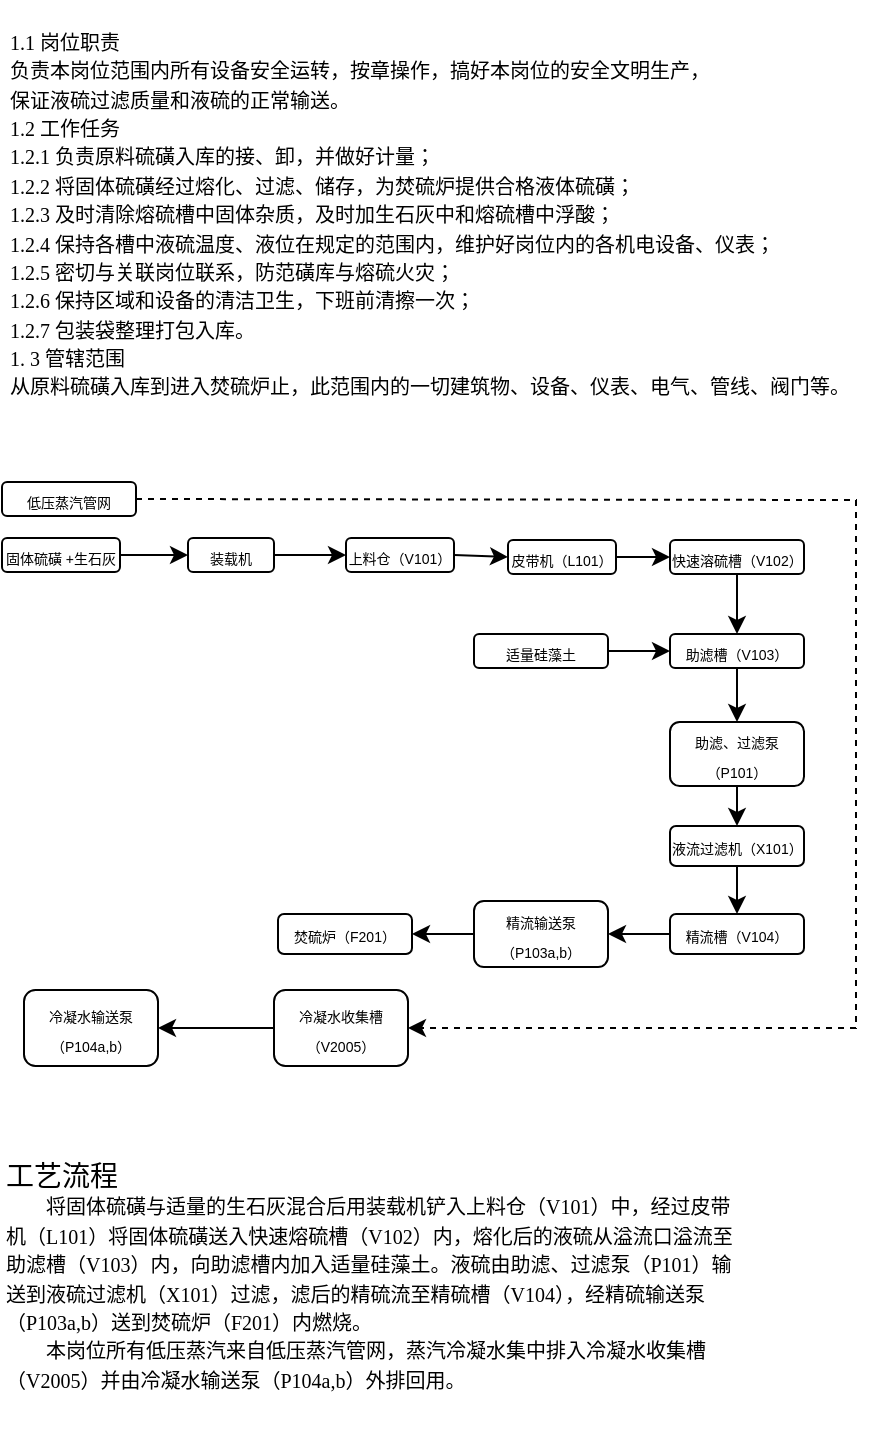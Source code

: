 <mxfile version="28.1.2" pages="3">
  <diagram name="熔硫" id="gA8q7avwRrpRbDtcXes5">
    <mxGraphModel dx="630" dy="381" grid="0" gridSize="10" guides="1" tooltips="1" connect="1" arrows="1" fold="1" page="1" pageScale="1" pageWidth="827" pageHeight="1169" math="0" shadow="0">
      <root>
        <mxCell id="0" />
        <mxCell id="1" parent="0" />
        <mxCell id="WBcMtoC_5MCELgaeJtg4-2" value="&lt;font style=&quot;font-size: 7px;&quot;&gt;固体硫磺 +生石灰&lt;/font&gt;" style="rounded=1;whiteSpace=wrap;html=1;align=center;" parent="1" vertex="1">
          <mxGeometry x="196" y="299" width="59" height="17" as="geometry" />
        </mxCell>
        <mxCell id="WBcMtoC_5MCELgaeJtg4-4" value="&lt;font style=&quot;font-size: 7px;&quot;&gt;装载机&lt;/font&gt;" style="rounded=1;whiteSpace=wrap;html=1;align=center;" parent="1" vertex="1">
          <mxGeometry x="289" y="299" width="43" height="17" as="geometry" />
        </mxCell>
        <mxCell id="WBcMtoC_5MCELgaeJtg4-5" value="" style="endArrow=classic;html=1;rounded=0;exitX=1;exitY=0.5;exitDx=0;exitDy=0;entryX=0;entryY=0.5;entryDx=0;entryDy=0;fontSize=6;" parent="1" source="WBcMtoC_5MCELgaeJtg4-2" target="WBcMtoC_5MCELgaeJtg4-4" edge="1">
          <mxGeometry width="50" height="50" relative="1" as="geometry">
            <mxPoint x="344" y="446" as="sourcePoint" />
            <mxPoint x="394" y="396" as="targetPoint" />
          </mxGeometry>
        </mxCell>
        <mxCell id="WBcMtoC_5MCELgaeJtg4-6" value="&lt;font style=&quot;font-size: 7px;&quot;&gt;上料仓（V101）&lt;/font&gt;" style="rounded=1;whiteSpace=wrap;html=1;align=center;" parent="1" vertex="1">
          <mxGeometry x="368" y="299" width="54" height="17" as="geometry" />
        </mxCell>
        <mxCell id="WBcMtoC_5MCELgaeJtg4-7" value="" style="endArrow=classic;html=1;rounded=0;entryX=0;entryY=0.5;entryDx=0;entryDy=0;exitX=1;exitY=0.5;exitDx=0;exitDy=0;" parent="1" source="WBcMtoC_5MCELgaeJtg4-4" target="WBcMtoC_5MCELgaeJtg4-6" edge="1">
          <mxGeometry width="50" height="50" relative="1" as="geometry">
            <mxPoint x="331" y="309" as="sourcePoint" />
            <mxPoint x="394" y="396" as="targetPoint" />
          </mxGeometry>
        </mxCell>
        <mxCell id="WBcMtoC_5MCELgaeJtg4-8" value="&lt;span style=&quot;font-size: 7px;&quot;&gt;皮带机（L101）&lt;/span&gt;" style="rounded=1;whiteSpace=wrap;html=1;align=center;" parent="1" vertex="1">
          <mxGeometry x="449" y="300" width="54" height="17" as="geometry" />
        </mxCell>
        <mxCell id="WBcMtoC_5MCELgaeJtg4-10" value="" style="endArrow=classic;html=1;rounded=0;exitX=1;exitY=0.5;exitDx=0;exitDy=0;entryX=0;entryY=0.5;entryDx=0;entryDy=0;" parent="1" source="WBcMtoC_5MCELgaeJtg4-6" target="WBcMtoC_5MCELgaeJtg4-8" edge="1">
          <mxGeometry width="50" height="50" relative="1" as="geometry">
            <mxPoint x="383" y="446" as="sourcePoint" />
            <mxPoint x="446" y="309" as="targetPoint" />
          </mxGeometry>
        </mxCell>
        <mxCell id="WBcMtoC_5MCELgaeJtg4-13" value="&lt;span style=&quot;font-size: 7px;&quot;&gt;快速溶硫槽（V102）&lt;/span&gt;" style="rounded=1;whiteSpace=wrap;html=1;align=center;" parent="1" vertex="1">
          <mxGeometry x="530" y="300" width="67" height="17" as="geometry" />
        </mxCell>
        <mxCell id="WBcMtoC_5MCELgaeJtg4-14" value="" style="endArrow=classic;html=1;rounded=0;exitX=1;exitY=0.5;exitDx=0;exitDy=0;entryX=0;entryY=0.5;entryDx=0;entryDy=0;" parent="1" source="WBcMtoC_5MCELgaeJtg4-8" target="WBcMtoC_5MCELgaeJtg4-13" edge="1">
          <mxGeometry width="50" height="50" relative="1" as="geometry">
            <mxPoint x="374" y="458" as="sourcePoint" />
            <mxPoint x="424" y="408" as="targetPoint" />
          </mxGeometry>
        </mxCell>
        <mxCell id="WBcMtoC_5MCELgaeJtg4-15" value="&lt;span style=&quot;font-size: 7px;&quot;&gt;助滤槽（V103）&lt;/span&gt;" style="rounded=1;whiteSpace=wrap;html=1;align=center;" parent="1" vertex="1">
          <mxGeometry x="530" y="347" width="67" height="17" as="geometry" />
        </mxCell>
        <mxCell id="WBcMtoC_5MCELgaeJtg4-17" value="" style="endArrow=classic;html=1;rounded=0;exitX=0.5;exitY=1;exitDx=0;exitDy=0;entryX=0.5;entryY=0;entryDx=0;entryDy=0;" parent="1" source="WBcMtoC_5MCELgaeJtg4-13" target="WBcMtoC_5MCELgaeJtg4-15" edge="1">
          <mxGeometry width="50" height="50" relative="1" as="geometry">
            <mxPoint x="405" y="458" as="sourcePoint" />
            <mxPoint x="455" y="408" as="targetPoint" />
          </mxGeometry>
        </mxCell>
        <mxCell id="WBcMtoC_5MCELgaeJtg4-19" value="&lt;span style=&quot;font-size: 7px;&quot;&gt;适量硅藻土&lt;/span&gt;" style="rounded=1;whiteSpace=wrap;html=1;align=center;" parent="1" vertex="1">
          <mxGeometry x="432" y="347" width="67" height="17" as="geometry" />
        </mxCell>
        <mxCell id="WBcMtoC_5MCELgaeJtg4-20" value="" style="endArrow=classic;html=1;rounded=0;exitX=1;exitY=0.5;exitDx=0;exitDy=0;entryX=0;entryY=0.5;entryDx=0;entryDy=0;" parent="1" source="WBcMtoC_5MCELgaeJtg4-19" target="WBcMtoC_5MCELgaeJtg4-15" edge="1">
          <mxGeometry width="50" height="50" relative="1" as="geometry">
            <mxPoint x="405" y="458" as="sourcePoint" />
            <mxPoint x="527" y="354" as="targetPoint" />
          </mxGeometry>
        </mxCell>
        <mxCell id="WBcMtoC_5MCELgaeJtg4-21" value="&lt;span style=&quot;font-size: 7px;&quot;&gt;助滤、过滤泵（P101）&lt;/span&gt;" style="rounded=1;whiteSpace=wrap;html=1;align=center;" parent="1" vertex="1">
          <mxGeometry x="530" y="391" width="67" height="32" as="geometry" />
        </mxCell>
        <mxCell id="WBcMtoC_5MCELgaeJtg4-22" value="" style="endArrow=classic;html=1;rounded=0;exitX=0.5;exitY=1;exitDx=0;exitDy=0;entryX=0.5;entryY=0;entryDx=0;entryDy=0;" parent="1" source="WBcMtoC_5MCELgaeJtg4-15" target="WBcMtoC_5MCELgaeJtg4-21" edge="1">
          <mxGeometry width="50" height="50" relative="1" as="geometry">
            <mxPoint x="405" y="458" as="sourcePoint" />
            <mxPoint x="455" y="408" as="targetPoint" />
          </mxGeometry>
        </mxCell>
        <mxCell id="WBcMtoC_5MCELgaeJtg4-23" value="&lt;span style=&quot;font-size: 7px;&quot;&gt;液流过滤机（X101）&lt;/span&gt;" style="rounded=1;whiteSpace=wrap;html=1;align=center;" parent="1" vertex="1">
          <mxGeometry x="530" y="443" width="67" height="20" as="geometry" />
        </mxCell>
        <mxCell id="WBcMtoC_5MCELgaeJtg4-24" value="" style="endArrow=classic;html=1;rounded=0;exitX=0.5;exitY=1;exitDx=0;exitDy=0;entryX=0.5;entryY=0;entryDx=0;entryDy=0;" parent="1" source="WBcMtoC_5MCELgaeJtg4-21" target="WBcMtoC_5MCELgaeJtg4-23" edge="1">
          <mxGeometry width="50" height="50" relative="1" as="geometry">
            <mxPoint x="405" y="458" as="sourcePoint" />
            <mxPoint x="455" y="408" as="targetPoint" />
          </mxGeometry>
        </mxCell>
        <mxCell id="WBcMtoC_5MCELgaeJtg4-25" value="&lt;span style=&quot;font-size: 7px;&quot;&gt;精流槽（V104）&lt;/span&gt;" style="rounded=1;whiteSpace=wrap;html=1;align=center;" parent="1" vertex="1">
          <mxGeometry x="530" y="487" width="67" height="20" as="geometry" />
        </mxCell>
        <mxCell id="WBcMtoC_5MCELgaeJtg4-26" value="" style="endArrow=classic;html=1;rounded=0;exitX=0.5;exitY=1;exitDx=0;exitDy=0;entryX=0.5;entryY=0;entryDx=0;entryDy=0;" parent="1" source="WBcMtoC_5MCELgaeJtg4-23" target="WBcMtoC_5MCELgaeJtg4-25" edge="1">
          <mxGeometry width="50" height="50" relative="1" as="geometry">
            <mxPoint x="405" y="458" as="sourcePoint" />
            <mxPoint x="455" y="408" as="targetPoint" />
          </mxGeometry>
        </mxCell>
        <mxCell id="WBcMtoC_5MCELgaeJtg4-27" value="&lt;span style=&quot;font-size: 7px;&quot;&gt;精流输送泵（P103a,b）&lt;/span&gt;" style="rounded=1;whiteSpace=wrap;html=1;align=center;" parent="1" vertex="1">
          <mxGeometry x="432" y="480.5" width="67" height="33" as="geometry" />
        </mxCell>
        <mxCell id="WBcMtoC_5MCELgaeJtg4-29" value="" style="endArrow=classic;html=1;rounded=0;exitX=0;exitY=0.5;exitDx=0;exitDy=0;entryX=1;entryY=0.5;entryDx=0;entryDy=0;" parent="1" source="WBcMtoC_5MCELgaeJtg4-25" target="WBcMtoC_5MCELgaeJtg4-27" edge="1">
          <mxGeometry width="50" height="50" relative="1" as="geometry">
            <mxPoint x="405" y="458" as="sourcePoint" />
            <mxPoint x="455" y="408" as="targetPoint" />
          </mxGeometry>
        </mxCell>
        <mxCell id="WBcMtoC_5MCELgaeJtg4-30" value="&lt;span style=&quot;font-size: 7px;&quot;&gt;焚硫炉（F201）&lt;/span&gt;" style="rounded=1;whiteSpace=wrap;html=1;align=center;" parent="1" vertex="1">
          <mxGeometry x="334" y="487" width="67" height="20" as="geometry" />
        </mxCell>
        <mxCell id="WBcMtoC_5MCELgaeJtg4-31" value="" style="endArrow=classic;html=1;rounded=0;exitX=0;exitY=0.5;exitDx=0;exitDy=0;entryX=1;entryY=0.5;entryDx=0;entryDy=0;" parent="1" source="WBcMtoC_5MCELgaeJtg4-27" target="WBcMtoC_5MCELgaeJtg4-30" edge="1">
          <mxGeometry width="50" height="50" relative="1" as="geometry">
            <mxPoint x="405" y="458" as="sourcePoint" />
            <mxPoint x="455" y="408" as="targetPoint" />
          </mxGeometry>
        </mxCell>
        <mxCell id="WBcMtoC_5MCELgaeJtg4-32" value="&lt;span style=&quot;font-size: 7px;&quot;&gt;冷凝水收集槽（V2005）&lt;/span&gt;" style="rounded=1;whiteSpace=wrap;html=1;align=center;" parent="1" vertex="1">
          <mxGeometry x="332" y="525" width="67" height="38" as="geometry" />
        </mxCell>
        <mxCell id="WBcMtoC_5MCELgaeJtg4-34" value="&lt;span style=&quot;font-size: 7px;&quot;&gt;冷凝水输送泵（P104a,b）&lt;/span&gt;" style="rounded=1;whiteSpace=wrap;html=1;align=center;" parent="1" vertex="1">
          <mxGeometry x="207" y="525" width="67" height="38" as="geometry" />
        </mxCell>
        <mxCell id="WBcMtoC_5MCELgaeJtg4-36" value="&lt;span style=&quot;font-size: 7px;&quot;&gt;低压蒸汽管网&lt;/span&gt;" style="rounded=1;whiteSpace=wrap;html=1;align=center;" parent="1" vertex="1">
          <mxGeometry x="196" y="271" width="67" height="17" as="geometry" />
        </mxCell>
        <mxCell id="WBcMtoC_5MCELgaeJtg4-40" value="" style="endArrow=classic;html=1;rounded=0;exitX=1;exitY=0.5;exitDx=0;exitDy=0;entryX=1;entryY=0.5;entryDx=0;entryDy=0;dashed=1;" parent="1" source="WBcMtoC_5MCELgaeJtg4-36" target="WBcMtoC_5MCELgaeJtg4-32" edge="1">
          <mxGeometry width="50" height="50" relative="1" as="geometry">
            <mxPoint x="405" y="458" as="sourcePoint" />
            <mxPoint x="667" y="292" as="targetPoint" />
            <Array as="points">
              <mxPoint x="623" y="280" />
              <mxPoint x="623" y="544" />
            </Array>
          </mxGeometry>
        </mxCell>
        <mxCell id="WBcMtoC_5MCELgaeJtg4-41" value="" style="endArrow=classic;html=1;rounded=0;entryX=1;entryY=0.5;entryDx=0;entryDy=0;exitX=0;exitY=0.5;exitDx=0;exitDy=0;" parent="1" source="WBcMtoC_5MCELgaeJtg4-32" target="WBcMtoC_5MCELgaeJtg4-34" edge="1">
          <mxGeometry width="50" height="50" relative="1" as="geometry">
            <mxPoint x="405" y="458" as="sourcePoint" />
            <mxPoint x="455" y="408" as="targetPoint" />
          </mxGeometry>
        </mxCell>
        <mxCell id="6eRk4w6924ohL_UdEgZ7-1" value="&lt;div&gt;&lt;span style=&quot;font-family: SimSun;&quot;&gt;&lt;font style=&quot;font-size: 10px;&quot;&gt;1.1 岗位职责&lt;br&gt;&lt;/font&gt;&lt;/span&gt;&lt;/div&gt;&lt;div&gt;&lt;span style=&quot;font-family: SimSun;&quot;&gt;&lt;font style=&quot;font-size: 10px;&quot;&gt;负责本岗位范围内所有设备安全运转，按章操作，搞好本岗位的安全文明生产，&lt;br&gt;&lt;/font&gt;&lt;/span&gt;&lt;/div&gt;&lt;div&gt;&lt;span style=&quot;font-family: SimSun;&quot;&gt;&lt;font style=&quot;font-size: 10px;&quot;&gt;保证液硫过滤质量和液硫的正常输送。&lt;br&gt;&lt;/font&gt;&lt;/span&gt;&lt;/div&gt;&lt;div&gt;&lt;span style=&quot;font-family: SimSun;&quot;&gt;&lt;font style=&quot;font-size: 10px;&quot;&gt;1.2 工作任务&lt;br&gt;&lt;/font&gt;&lt;/span&gt;&lt;/div&gt;&lt;div&gt;&lt;span style=&quot;font-family: SimSun;&quot;&gt;&lt;font style=&quot;font-size: 10px;&quot;&gt;1.2.1 负责原料硫磺入库的接、卸，并做好计量；&lt;br&gt;&lt;/font&gt;&lt;/span&gt;&lt;/div&gt;&lt;div&gt;&lt;span style=&quot;font-family: SimSun;&quot;&gt;&lt;font style=&quot;font-size: 10px;&quot;&gt;1.2.2 将固体硫磺经过熔化、过滤、储存，为焚硫炉提供合格液体硫磺；&lt;br&gt;&lt;/font&gt;&lt;/span&gt;&lt;/div&gt;&lt;div&gt;&lt;span style=&quot;font-family: SimSun;&quot;&gt;&lt;font style=&quot;font-size: 10px;&quot;&gt;1.2.3 及时清除熔硫槽中固体杂质，及时加生石灰中和熔硫槽中浮酸；&lt;br&gt;&lt;/font&gt;&lt;/span&gt;&lt;/div&gt;&lt;div&gt;&lt;span style=&quot;font-family: SimSun;&quot;&gt;&lt;font style=&quot;font-size: 10px;&quot;&gt;1.2.4 保持各槽中液硫温度、液位在规定的范围内，维护好岗位内的各机电设&lt;/font&gt;&lt;/span&gt;&lt;span style=&quot;font-size: 10px; font-family: SimSun; background-color: transparent; color: light-dark(rgb(0, 0, 0), rgb(255, 255, 255));&quot;&gt;备、仪表；&lt;/span&gt;&lt;/div&gt;&lt;div&gt;&lt;span style=&quot;font-family: SimSun;&quot;&gt;&lt;font style=&quot;font-size: 10px;&quot;&gt;1.2.5 密切与关联岗位联系，防范磺库与熔硫火灾；&lt;br&gt;&lt;/font&gt;&lt;/span&gt;&lt;/div&gt;&lt;div style=&quot;&quot;&gt;&lt;span style=&quot;font-family: SimSun;&quot;&gt;&lt;font style=&quot;font-size: 10px;&quot;&gt;1.2.6 保持区域和设备的清洁卫生，下班前清擦一次；&lt;br&gt;&lt;/font&gt;&lt;/span&gt;&lt;/div&gt;&lt;div&gt;&lt;span style=&quot;font-family: SimSun;&quot;&gt;&lt;font style=&quot;font-size: 10px;&quot;&gt;1.2.7 包装袋整理打包入库。&lt;br&gt;&lt;/font&gt;&lt;/span&gt;&lt;/div&gt;&lt;div&gt;&lt;span style=&quot;font-family: SimSun;&quot;&gt;&lt;font style=&quot;font-size: 10px;&quot;&gt;1. 3 管辖范围&lt;br&gt;&lt;/font&gt;&lt;/span&gt;&lt;/div&gt;&lt;div&gt;&lt;span style=&quot;font-family: SimSun;&quot;&gt;&lt;font style=&quot;font-size: 10px;&quot;&gt;从原料硫磺入库到进入焚硫炉止，此范围内的一切建筑物、设备、仪表、电气、&lt;/font&gt;&lt;/span&gt;&lt;span style=&quot;font-size: 10px; font-family: SimSun; background-color: transparent; color: light-dark(rgb(0, 0, 0), rgb(255, 255, 255));&quot;&gt;管线、阀门等。&amp;nbsp;&lt;/span&gt;&lt;/div&gt;&lt;div&gt;&lt;br&gt;&lt;/div&gt;" style="text;html=1;align=left;verticalAlign=middle;whiteSpace=wrap;rounded=0;" vertex="1" parent="1">
          <mxGeometry x="198" y="30" width="431.5" height="227" as="geometry" />
        </mxCell>
        <mxCell id="6eRk4w6924ohL_UdEgZ7-2" value="&lt;div&gt;&lt;font style=&quot;font-size: 14px;&quot;&gt;工艺流程&lt;/font&gt;&lt;br&gt;&lt;div&gt;&lt;span style=&quot;font-family: SimSun;&quot;&gt;&lt;font style=&quot;font-size: 10px;&quot;&gt;&lt;span style=&quot;white-space: pre;&quot;&gt;&#x9;&lt;/span&gt;将固体硫磺与适量的生石灰混合后用装载机铲入上料仓（V101）中，经过皮带&lt;br&gt;&lt;/font&gt;&lt;/span&gt;&lt;/div&gt;&lt;div&gt;&lt;span style=&quot;font-family: SimSun;&quot;&gt;&lt;font style=&quot;font-size: 10px;&quot;&gt;机（L101）将固体硫磺送入快速熔硫槽（V102）内，熔化后的液硫从溢流口溢流至&lt;br&gt;&lt;/font&gt;&lt;/span&gt;&lt;/div&gt;&lt;div&gt;&lt;span style=&quot;font-family: SimSun;&quot;&gt;&lt;font style=&quot;font-size: 10px;&quot;&gt;助滤槽（V103）内，向助滤槽内加入适量硅藻土。液硫由助滤、过滤泵（P101）输&lt;br&gt;&lt;/font&gt;&lt;/span&gt;&lt;/div&gt;&lt;div&gt;&lt;span style=&quot;font-family: SimSun;&quot;&gt;&lt;font style=&quot;font-size: 10px;&quot;&gt;送到液硫过滤机（X101）过滤，滤后的精硫流至精硫槽（V104），经精硫输送泵&lt;br&gt;&lt;/font&gt;&lt;/span&gt;&lt;/div&gt;&lt;div&gt;&lt;span style=&quot;font-family: SimSun;&quot;&gt;&lt;font style=&quot;font-size: 10px;&quot;&gt;（P103a,b）送到焚硫炉（F201）内燃烧。&lt;br&gt;&lt;/font&gt;&lt;/span&gt;&lt;/div&gt;&lt;div&gt;&lt;span style=&quot;font-family: SimSun;&quot;&gt;&lt;font style=&quot;font-size: 10px;&quot;&gt;&lt;span style=&quot;white-space: pre;&quot;&gt;&#x9;&lt;/span&gt;本岗位所有低压蒸汽来自低压蒸汽管网，蒸汽冷凝水集中排入冷凝水收集槽&lt;br&gt;&lt;/font&gt;&lt;/span&gt;&lt;/div&gt;&lt;div&gt;&lt;span style=&quot;font-family: SimSun;&quot;&gt;&lt;font style=&quot;font-size: 10px;&quot;&gt;（V2005）并由冷凝水输送泵（P104a,b）外排回用。&lt;/font&gt;&lt;/span&gt;&lt;/div&gt;&lt;br&gt;&lt;/div&gt;" style="text;html=1;align=left;verticalAlign=middle;whiteSpace=wrap;rounded=0;" vertex="1" parent="1">
          <mxGeometry x="196" y="606" width="378" height="138" as="geometry" />
        </mxCell>
      </root>
    </mxGraphModel>
  </diagram>
  <diagram id="FSTNYQ_2ghUaJdWXUDka" name="焚硫">
    <mxGraphModel dx="536" dy="381" grid="0" gridSize="10" guides="1" tooltips="1" connect="1" arrows="1" fold="1" page="1" pageScale="1" pageWidth="827" pageHeight="1169" math="0" shadow="0">
      <root>
        <mxCell id="0" />
        <mxCell id="1" parent="0" />
        <mxCell id="fjx8Qkg-eum4bkmbfZHA-3" value="" style="endArrow=classic;html=1;rounded=0;exitX=1;exitY=0.5;exitDx=0;exitDy=0;fontSize=6;entryX=0;entryY=0.5;entryDx=0;entryDy=0;" edge="1" parent="1" source="n6LXnC0xRCPWYRdvw0Mk-1" target="n6LXnC0xRCPWYRdvw0Mk-2">
          <mxGeometry width="50" height="50" relative="1" as="geometry">
            <mxPoint x="264" y="218.5" as="sourcePoint" />
            <mxPoint x="298" y="219" as="targetPoint" />
          </mxGeometry>
        </mxCell>
        <mxCell id="fjx8Qkg-eum4bkmbfZHA-4" value="&lt;font style=&quot;font-size: 7px;&quot;&gt;主风机（C301）&lt;/font&gt;" style="rounded=1;whiteSpace=wrap;html=1;align=center;" vertex="1" parent="1">
          <mxGeometry x="429" y="210" width="54" height="17" as="geometry" />
        </mxCell>
        <mxCell id="fjx8Qkg-eum4bkmbfZHA-5" value="" style="endArrow=classic;html=1;rounded=0;entryX=0;entryY=0.5;entryDx=0;entryDy=0;exitX=1;exitY=0.5;exitDx=0;exitDy=0;" edge="1" parent="1" source="n6LXnC0xRCPWYRdvw0Mk-2" target="fjx8Qkg-eum4bkmbfZHA-4">
          <mxGeometry width="50" height="50" relative="1" as="geometry">
            <mxPoint x="393" y="219" as="sourcePoint" />
            <mxPoint x="455" y="307" as="targetPoint" />
          </mxGeometry>
        </mxCell>
        <mxCell id="fjx8Qkg-eum4bkmbfZHA-6" value="&lt;span style=&quot;font-size: 7px;&quot;&gt;干燥塔（T401）&lt;/span&gt;" style="rounded=1;whiteSpace=wrap;html=1;align=center;" vertex="1" parent="1">
          <mxGeometry x="510" y="211" width="54" height="17" as="geometry" />
        </mxCell>
        <mxCell id="fjx8Qkg-eum4bkmbfZHA-7" value="" style="endArrow=classic;html=1;rounded=0;exitX=1;exitY=0.5;exitDx=0;exitDy=0;entryX=0;entryY=0.5;entryDx=0;entryDy=0;" edge="1" parent="1" source="fjx8Qkg-eum4bkmbfZHA-4" target="fjx8Qkg-eum4bkmbfZHA-6">
          <mxGeometry width="50" height="50" relative="1" as="geometry">
            <mxPoint x="444" y="357" as="sourcePoint" />
            <mxPoint x="507" y="220" as="targetPoint" />
          </mxGeometry>
        </mxCell>
        <mxCell id="fjx8Qkg-eum4bkmbfZHA-8" value="&lt;span style=&quot;font-size: 7px;&quot;&gt;废热锅炉（F202）&lt;/span&gt;" style="rounded=1;whiteSpace=wrap;html=1;align=center;" vertex="1" parent="1">
          <mxGeometry x="504" y="277" width="67" height="17" as="geometry" />
        </mxCell>
        <mxCell id="fjx8Qkg-eum4bkmbfZHA-10" value="&lt;span style=&quot;font-size: 7px;&quot;&gt;高温旁路阀（E301）&lt;/span&gt;" style="rounded=1;whiteSpace=wrap;html=1;align=center;" vertex="1" parent="1">
          <mxGeometry x="504" y="345" width="67" height="17" as="geometry" />
        </mxCell>
        <mxCell id="fjx8Qkg-eum4bkmbfZHA-11" value="" style="endArrow=classic;html=1;rounded=0;exitX=0.5;exitY=1;exitDx=0;exitDy=0;entryX=0.5;entryY=0;entryDx=0;entryDy=0;" edge="1" parent="1" source="fjx8Qkg-eum4bkmbfZHA-8" target="fjx8Qkg-eum4bkmbfZHA-10">
          <mxGeometry width="50" height="50" relative="1" as="geometry">
            <mxPoint x="443" y="445" as="sourcePoint" />
            <mxPoint x="493" y="395" as="targetPoint" />
          </mxGeometry>
        </mxCell>
        <mxCell id="n6LXnC0xRCPWYRdvw0Mk-1" value="&lt;span style=&quot;font-size: 7px;&quot;&gt;精流输送泵（P103a,b）&lt;/span&gt;" style="rounded=1;whiteSpace=wrap;html=1;align=center;" vertex="1" parent="1">
          <mxGeometry x="227" y="202" width="67" height="33" as="geometry" />
        </mxCell>
        <mxCell id="n6LXnC0xRCPWYRdvw0Mk-2" value="&lt;span style=&quot;font-size: 7px;&quot;&gt;焚硫炉（F201）&lt;/span&gt;" style="rounded=1;whiteSpace=wrap;html=1;align=center;" vertex="1" parent="1">
          <mxGeometry x="328" y="208.5" width="67" height="20" as="geometry" />
        </mxCell>
        <mxCell id="n6LXnC0xRCPWYRdvw0Mk-9" value="输送至磺枪&lt;div&gt;经机械雾化喷入&lt;/div&gt;" style="text;html=1;align=center;verticalAlign=middle;whiteSpace=wrap;rounded=0;fontSize=10;" vertex="1" parent="1">
          <mxGeometry x="266" y="158" width="89" height="30" as="geometry" />
        </mxCell>
        <mxCell id="n6LXnC0xRCPWYRdvw0Mk-10" value="&lt;div&gt;&lt;span style=&quot;font-family: 宋体;&quot;&gt;&lt;font&gt;&lt;b&gt;由主风机（C301）经干燥塔（T401）干燥后的空气混合焚烧&lt;/b&gt;&lt;/font&gt;&lt;/span&gt;&lt;/div&gt;" style="text;html=1;align=center;verticalAlign=middle;whiteSpace=wrap;rounded=0;fontSize=10;" vertex="1" parent="1">
          <mxGeometry x="414" y="158" width="156" height="30" as="geometry" />
        </mxCell>
        <mxCell id="n6LXnC0xRCPWYRdvw0Mk-11" value="" style="endArrow=classic;html=1;rounded=0;exitX=0.5;exitY=1;exitDx=0;exitDy=0;entryX=0.5;entryY=0;entryDx=0;entryDy=0;" edge="1" parent="1" source="fjx8Qkg-eum4bkmbfZHA-6" target="fjx8Qkg-eum4bkmbfZHA-8">
          <mxGeometry width="50" height="50" relative="1" as="geometry">
            <mxPoint x="408" y="352" as="sourcePoint" />
            <mxPoint x="458" y="302" as="targetPoint" />
          </mxGeometry>
        </mxCell>
        <mxCell id="n6LXnC0xRCPWYRdvw0Mk-12" value="&lt;div&gt;&lt;font&gt;&lt;b&gt;&lt;span style=&quot;font-family: 宋体;&quot;&gt;生成含 SO&lt;/span&gt;&lt;span style=&quot;font-family: 宋体;&quot;&gt;2&lt;/span&gt;&lt;span style=&quot;font-family: 宋体;&quot;&gt;9-10%&lt;br&gt;&lt;/span&gt;&lt;/b&gt;&lt;/font&gt;&lt;/div&gt;&lt;div&gt;&lt;span style=&quot;font-family: 宋体;&quot;&gt;&lt;font&gt;&lt;b&gt;约 1000℃的高温炉气进入废热锅炉（F202）回收热量&lt;/b&gt;&lt;/font&gt;&lt;/span&gt;&lt;/div&gt;" style="text;html=1;align=center;verticalAlign=middle;whiteSpace=wrap;rounded=0;fontSize=10;" vertex="1" parent="1">
          <mxGeometry x="545" y="238" width="156" height="30" as="geometry" />
        </mxCell>
        <mxCell id="n6LXnC0xRCPWYRdvw0Mk-13" value="&lt;div&gt;&lt;span style=&quot;font-family: 宋体;&quot;&gt;&lt;font&gt;&lt;b&gt;另一部分高温炉气通过 E301&lt;br/&gt;&lt;/b&gt;&lt;/font&gt;&lt;/span&gt;&lt;/div&gt;&lt;div&gt;&lt;span style=&quot;font-family: 宋体;&quot;&gt;&lt;font&gt;&lt;b&gt;高温旁路阀，调节 E301 出口温度在 420℃左右&lt;/b&gt;&lt;/font&gt;&lt;/span&gt;&lt;/div&gt;" style="text;html=1;align=center;verticalAlign=middle;whiteSpace=wrap;rounded=0;fontSize=10;" vertex="1" parent="1">
          <mxGeometry x="550" y="305" width="156" height="30" as="geometry" />
        </mxCell>
        <mxCell id="n6LXnC0xRCPWYRdvw0Mk-14" value="&lt;span style=&quot;font-size: 7px;&quot;&gt;F201&lt;/span&gt;" style="rounded=1;whiteSpace=wrap;html=1;align=center;" vertex="1" parent="1">
          <mxGeometry x="504" y="405" width="67" height="17" as="geometry" />
        </mxCell>
        <mxCell id="n6LXnC0xRCPWYRdvw0Mk-15" value="" style="endArrow=classic;html=1;rounded=0;entryX=0.5;entryY=0;entryDx=0;entryDy=0;exitX=0.5;exitY=1;exitDx=0;exitDy=0;" edge="1" parent="1" source="fjx8Qkg-eum4bkmbfZHA-10" target="n6LXnC0xRCPWYRdvw0Mk-14">
          <mxGeometry width="50" height="50" relative="1" as="geometry">
            <mxPoint x="473" y="355" as="sourcePoint" />
            <mxPoint x="523" y="305" as="targetPoint" />
          </mxGeometry>
        </mxCell>
        <mxCell id="n6LXnC0xRCPWYRdvw0Mk-16" value="&lt;div&gt;&lt;span style=&quot;font-family: 宋体;&quot;&gt;&lt;font&gt;&lt;b&gt;在 F201 中后部加入二次空气，强&lt;br/&gt;&lt;/b&gt;&lt;/font&gt;&lt;/span&gt;&lt;/div&gt;&lt;div&gt;&lt;span style=&quot;font-family: 宋体;&quot;&gt;&lt;font&gt;&lt;b&gt;化燃烧。&lt;/b&gt;&lt;/font&gt;&lt;/span&gt;&lt;/div&gt;" style="text;html=1;align=center;verticalAlign=middle;whiteSpace=wrap;rounded=0;fontSize=10;" vertex="1" parent="1">
          <mxGeometry x="550" y="367" width="156" height="30" as="geometry" />
        </mxCell>
      </root>
    </mxGraphModel>
  </diagram>
  <diagram id="TOacQm-d55D3TUGy7DyB" name="转化">
    <mxGraphModel dx="536" dy="381" grid="0" gridSize="10" guides="1" tooltips="1" connect="1" arrows="1" fold="1" page="1" pageScale="1" pageWidth="827" pageHeight="1169" math="0" shadow="0">
      <root>
        <mxCell id="0" />
        <mxCell id="1" parent="0" />
        <mxCell id="GKP_I2jnKU_a-lKC11bR-1" value="&lt;span style=&quot;font-size: 7px;&quot;&gt;余热锅炉（F202）&lt;/span&gt;" style="rounded=1;whiteSpace=wrap;html=1;align=center;" vertex="1" parent="1">
          <mxGeometry x="240" y="205" width="59" height="17" as="geometry" />
        </mxCell>
        <mxCell id="GKP_I2jnKU_a-lKC11bR-2" value="&lt;font style=&quot;font-size: 7px;&quot;&gt;转化器（R301）&lt;/font&gt;" style="rounded=1;whiteSpace=wrap;html=1;align=center;" vertex="1" parent="1">
          <mxGeometry x="358" y="205" width="56" height="17" as="geometry" />
        </mxCell>
        <mxCell id="GKP_I2jnKU_a-lKC11bR-3" value="" style="endArrow=classic;html=1;rounded=0;exitX=1;exitY=0.5;exitDx=0;exitDy=0;entryX=0;entryY=0.5;entryDx=0;entryDy=0;fontSize=6;" edge="1" parent="1" source="GKP_I2jnKU_a-lKC11bR-1" target="GKP_I2jnKU_a-lKC11bR-2">
          <mxGeometry width="50" height="50" relative="1" as="geometry">
            <mxPoint x="398" y="352" as="sourcePoint" />
            <mxPoint x="448" y="302" as="targetPoint" />
          </mxGeometry>
        </mxCell>
        <mxCell id="GKP_I2jnKU_a-lKC11bR-4" value="&lt;font style=&quot;font-size: 7px;&quot;&gt;高温过热器（E301）&lt;/font&gt;" style="rounded=1;whiteSpace=wrap;html=1;align=center;" vertex="1" parent="1">
          <mxGeometry x="450" y="197" width="54" height="33" as="geometry" />
        </mxCell>
        <mxCell id="GKP_I2jnKU_a-lKC11bR-5" value="" style="endArrow=classic;html=1;rounded=0;entryX=0;entryY=0.5;entryDx=0;entryDy=0;exitX=1;exitY=0.5;exitDx=0;exitDy=0;" edge="1" parent="1" source="GKP_I2jnKU_a-lKC11bR-2" target="GKP_I2jnKU_a-lKC11bR-4">
          <mxGeometry width="50" height="50" relative="1" as="geometry">
            <mxPoint x="391" y="215" as="sourcePoint" />
            <mxPoint x="454" y="302" as="targetPoint" />
          </mxGeometry>
        </mxCell>
        <mxCell id="GKP_I2jnKU_a-lKC11bR-6" value="&lt;span style=&quot;font-size: 7px;&quot;&gt;第二换热器（E302）&lt;/span&gt;" style="rounded=1;whiteSpace=wrap;html=1;align=center;" vertex="1" parent="1">
          <mxGeometry x="571" y="198" width="54" height="32" as="geometry" />
        </mxCell>
        <mxCell id="GKP_I2jnKU_a-lKC11bR-7" value="" style="endArrow=classic;html=1;rounded=0;exitX=1;exitY=0.5;exitDx=0;exitDy=0;entryX=0;entryY=0.5;entryDx=0;entryDy=0;" edge="1" parent="1" source="GKP_I2jnKU_a-lKC11bR-4" target="GKP_I2jnKU_a-lKC11bR-6">
          <mxGeometry width="50" height="50" relative="1" as="geometry">
            <mxPoint x="443" y="352" as="sourcePoint" />
            <mxPoint x="506" y="215" as="targetPoint" />
          </mxGeometry>
        </mxCell>
        <mxCell id="GKP_I2jnKU_a-lKC11bR-8" value="&lt;span style=&quot;font-size: 7px;&quot;&gt;快速溶硫槽（V102）&lt;/span&gt;" style="rounded=1;whiteSpace=wrap;html=1;align=center;" vertex="1" parent="1">
          <mxGeometry x="447" y="277" width="67" height="17" as="geometry" />
        </mxCell>
        <mxCell id="GKP_I2jnKU_a-lKC11bR-10" value="&lt;span style=&quot;font-size: 7px;&quot;&gt;助滤槽（V103）&lt;/span&gt;" style="rounded=1;whiteSpace=wrap;html=1;align=center;" vertex="1" parent="1">
          <mxGeometry x="447" y="324" width="67" height="17" as="geometry" />
        </mxCell>
        <mxCell id="GKP_I2jnKU_a-lKC11bR-11" value="" style="endArrow=classic;html=1;rounded=0;exitX=0.5;exitY=1;exitDx=0;exitDy=0;entryX=0.5;entryY=0;entryDx=0;entryDy=0;" edge="1" parent="1" source="GKP_I2jnKU_a-lKC11bR-8" target="GKP_I2jnKU_a-lKC11bR-10">
          <mxGeometry width="50" height="50" relative="1" as="geometry">
            <mxPoint x="322" y="435" as="sourcePoint" />
            <mxPoint x="372" y="385" as="targetPoint" />
          </mxGeometry>
        </mxCell>
        <mxCell id="GKP_I2jnKU_a-lKC11bR-14" value="&lt;span style=&quot;font-size: 7px;&quot;&gt;助滤、过滤泵（P101）&lt;/span&gt;" style="rounded=1;whiteSpace=wrap;html=1;align=center;" vertex="1" parent="1">
          <mxGeometry x="447" y="368" width="67" height="32" as="geometry" />
        </mxCell>
        <mxCell id="GKP_I2jnKU_a-lKC11bR-15" value="" style="endArrow=classic;html=1;rounded=0;exitX=0.5;exitY=1;exitDx=0;exitDy=0;entryX=0.5;entryY=0;entryDx=0;entryDy=0;" edge="1" parent="1" source="GKP_I2jnKU_a-lKC11bR-10" target="GKP_I2jnKU_a-lKC11bR-14">
          <mxGeometry width="50" height="50" relative="1" as="geometry">
            <mxPoint x="322" y="435" as="sourcePoint" />
            <mxPoint x="372" y="385" as="targetPoint" />
          </mxGeometry>
        </mxCell>
        <mxCell id="GKP_I2jnKU_a-lKC11bR-16" value="&lt;span style=&quot;font-size: 7px;&quot;&gt;液流过滤机（X101）&lt;/span&gt;" style="rounded=1;whiteSpace=wrap;html=1;align=center;" vertex="1" parent="1">
          <mxGeometry x="447" y="420" width="67" height="20" as="geometry" />
        </mxCell>
        <mxCell id="GKP_I2jnKU_a-lKC11bR-17" value="" style="endArrow=classic;html=1;rounded=0;exitX=0.5;exitY=1;exitDx=0;exitDy=0;entryX=0.5;entryY=0;entryDx=0;entryDy=0;" edge="1" parent="1" source="GKP_I2jnKU_a-lKC11bR-14" target="GKP_I2jnKU_a-lKC11bR-16">
          <mxGeometry width="50" height="50" relative="1" as="geometry">
            <mxPoint x="322" y="435" as="sourcePoint" />
            <mxPoint x="372" y="385" as="targetPoint" />
          </mxGeometry>
        </mxCell>
        <mxCell id="GKP_I2jnKU_a-lKC11bR-18" value="&lt;span style=&quot;font-size: 7px;&quot;&gt;精流槽（V104）&lt;/span&gt;" style="rounded=1;whiteSpace=wrap;html=1;align=center;" vertex="1" parent="1">
          <mxGeometry x="447" y="464" width="67" height="20" as="geometry" />
        </mxCell>
        <mxCell id="GKP_I2jnKU_a-lKC11bR-19" value="" style="endArrow=classic;html=1;rounded=0;exitX=0.5;exitY=1;exitDx=0;exitDy=0;entryX=0.5;entryY=0;entryDx=0;entryDy=0;" edge="1" parent="1" source="GKP_I2jnKU_a-lKC11bR-16" target="GKP_I2jnKU_a-lKC11bR-18">
          <mxGeometry width="50" height="50" relative="1" as="geometry">
            <mxPoint x="322" y="435" as="sourcePoint" />
            <mxPoint x="372" y="385" as="targetPoint" />
          </mxGeometry>
        </mxCell>
        <mxCell id="GKP_I2jnKU_a-lKC11bR-24" value="&lt;div&gt;&lt;font style=&quot;font-size: 10px;&quot;&gt;&lt;b&gt;&lt;span style=&quot;font-family: 宋体;&quot;&gt;从余热锅炉（F202）出来的温度 420℃左右、SO&lt;/span&gt;&lt;span style=&quot;font-family: 宋体;&quot;&gt;2 &lt;/span&gt;&lt;span style=&quot;font-family: 宋体;&quot;&gt;浓度在 10%左右的炉气进入&lt;br/&gt;&lt;/span&gt;&lt;/b&gt;&lt;/font&gt;&lt;/div&gt;&lt;div&gt;&lt;span style=&quot;font-family: 宋体;&quot;&gt;&lt;font style=&quot;font-size: 10px;&quot;&gt;&lt;b&gt;转化器(R301)一段&lt;/b&gt;&lt;/font&gt;&lt;/span&gt;&lt;/div&gt;" style="text;html=1;align=center;verticalAlign=middle;whiteSpace=wrap;rounded=0;" vertex="1" parent="1">
          <mxGeometry x="234" y="156" width="186" height="30" as="geometry" />
        </mxCell>
        <mxCell id="GKP_I2jnKU_a-lKC11bR-25" value="Text" style="text;html=1;align=center;verticalAlign=middle;whiteSpace=wrap;rounded=0;" vertex="1" parent="1">
          <mxGeometry x="284" y="294" width="60" height="30" as="geometry" />
        </mxCell>
      </root>
    </mxGraphModel>
  </diagram>
</mxfile>
